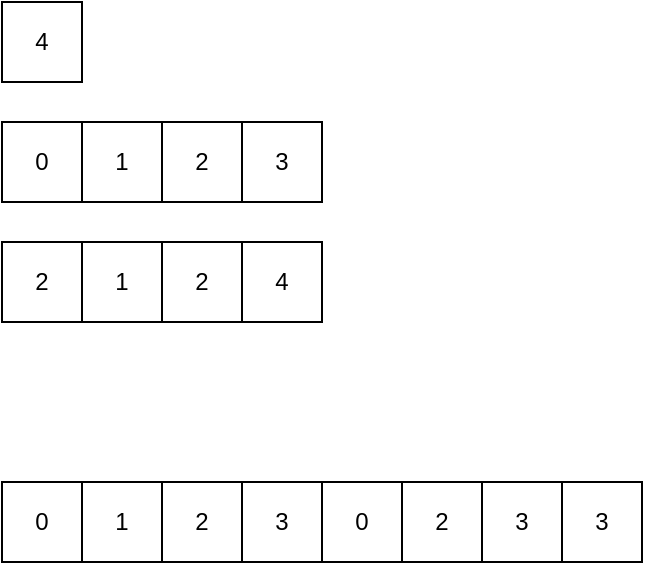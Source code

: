 <mxfile version="15.8.7" type="device"><diagram id="lXfEgKL52AgL21pS35iu" name="페이지-1"><mxGraphModel dx="813" dy="490" grid="1" gridSize="10" guides="1" tooltips="1" connect="1" arrows="1" fold="1" page="1" pageScale="1" pageWidth="6000" pageHeight="6000" math="0" shadow="0"><root><mxCell id="0"/><mxCell id="1" parent="0"/><mxCell id="bc3dDXsCqW1L5BF8oJeB-1" value="4" style="rounded=0;whiteSpace=wrap;html=1;" vertex="1" parent="1"><mxGeometry x="80" y="80" width="40" height="40" as="geometry"/></mxCell><mxCell id="bc3dDXsCqW1L5BF8oJeB-2" value="0" style="rounded=0;whiteSpace=wrap;html=1;" vertex="1" parent="1"><mxGeometry x="80" y="140" width="40" height="40" as="geometry"/></mxCell><mxCell id="bc3dDXsCqW1L5BF8oJeB-3" value="1" style="rounded=0;whiteSpace=wrap;html=1;" vertex="1" parent="1"><mxGeometry x="120" y="140" width="40" height="40" as="geometry"/></mxCell><mxCell id="bc3dDXsCqW1L5BF8oJeB-5" value="2" style="rounded=0;whiteSpace=wrap;html=1;" vertex="1" parent="1"><mxGeometry x="160" y="140" width="40" height="40" as="geometry"/></mxCell><mxCell id="bc3dDXsCqW1L5BF8oJeB-6" value="3" style="rounded=0;whiteSpace=wrap;html=1;" vertex="1" parent="1"><mxGeometry x="200" y="140" width="40" height="40" as="geometry"/></mxCell><mxCell id="bc3dDXsCqW1L5BF8oJeB-7" value="2" style="rounded=0;whiteSpace=wrap;html=1;" vertex="1" parent="1"><mxGeometry x="80" y="200" width="40" height="40" as="geometry"/></mxCell><mxCell id="bc3dDXsCqW1L5BF8oJeB-8" value="1" style="rounded=0;whiteSpace=wrap;html=1;" vertex="1" parent="1"><mxGeometry x="120" y="200" width="40" height="40" as="geometry"/></mxCell><mxCell id="bc3dDXsCqW1L5BF8oJeB-9" value="2" style="rounded=0;whiteSpace=wrap;html=1;" vertex="1" parent="1"><mxGeometry x="160" y="200" width="40" height="40" as="geometry"/></mxCell><mxCell id="bc3dDXsCqW1L5BF8oJeB-10" value="4" style="rounded=0;whiteSpace=wrap;html=1;" vertex="1" parent="1"><mxGeometry x="200" y="200" width="40" height="40" as="geometry"/></mxCell><mxCell id="bc3dDXsCqW1L5BF8oJeB-11" value="0" style="rounded=0;whiteSpace=wrap;html=1;" vertex="1" parent="1"><mxGeometry x="80" y="320" width="40" height="40" as="geometry"/></mxCell><mxCell id="bc3dDXsCqW1L5BF8oJeB-12" value="1" style="rounded=0;whiteSpace=wrap;html=1;" vertex="1" parent="1"><mxGeometry x="120" y="320" width="40" height="40" as="geometry"/></mxCell><mxCell id="bc3dDXsCqW1L5BF8oJeB-13" value="2" style="rounded=0;whiteSpace=wrap;html=1;" vertex="1" parent="1"><mxGeometry x="160" y="320" width="40" height="40" as="geometry"/></mxCell><mxCell id="bc3dDXsCqW1L5BF8oJeB-14" value="3" style="rounded=0;whiteSpace=wrap;html=1;" vertex="1" parent="1"><mxGeometry x="200" y="320" width="40" height="40" as="geometry"/></mxCell><mxCell id="bc3dDXsCqW1L5BF8oJeB-15" value="0" style="rounded=0;whiteSpace=wrap;html=1;" vertex="1" parent="1"><mxGeometry x="240" y="320" width="40" height="40" as="geometry"/></mxCell><mxCell id="bc3dDXsCqW1L5BF8oJeB-16" value="2" style="rounded=0;whiteSpace=wrap;html=1;" vertex="1" parent="1"><mxGeometry x="280" y="320" width="40" height="40" as="geometry"/></mxCell><mxCell id="bc3dDXsCqW1L5BF8oJeB-17" value="3" style="rounded=0;whiteSpace=wrap;html=1;" vertex="1" parent="1"><mxGeometry x="320" y="320" width="40" height="40" as="geometry"/></mxCell><mxCell id="bc3dDXsCqW1L5BF8oJeB-18" value="3" style="rounded=0;whiteSpace=wrap;html=1;" vertex="1" parent="1"><mxGeometry x="360" y="320" width="40" height="40" as="geometry"/></mxCell></root></mxGraphModel></diagram></mxfile>
